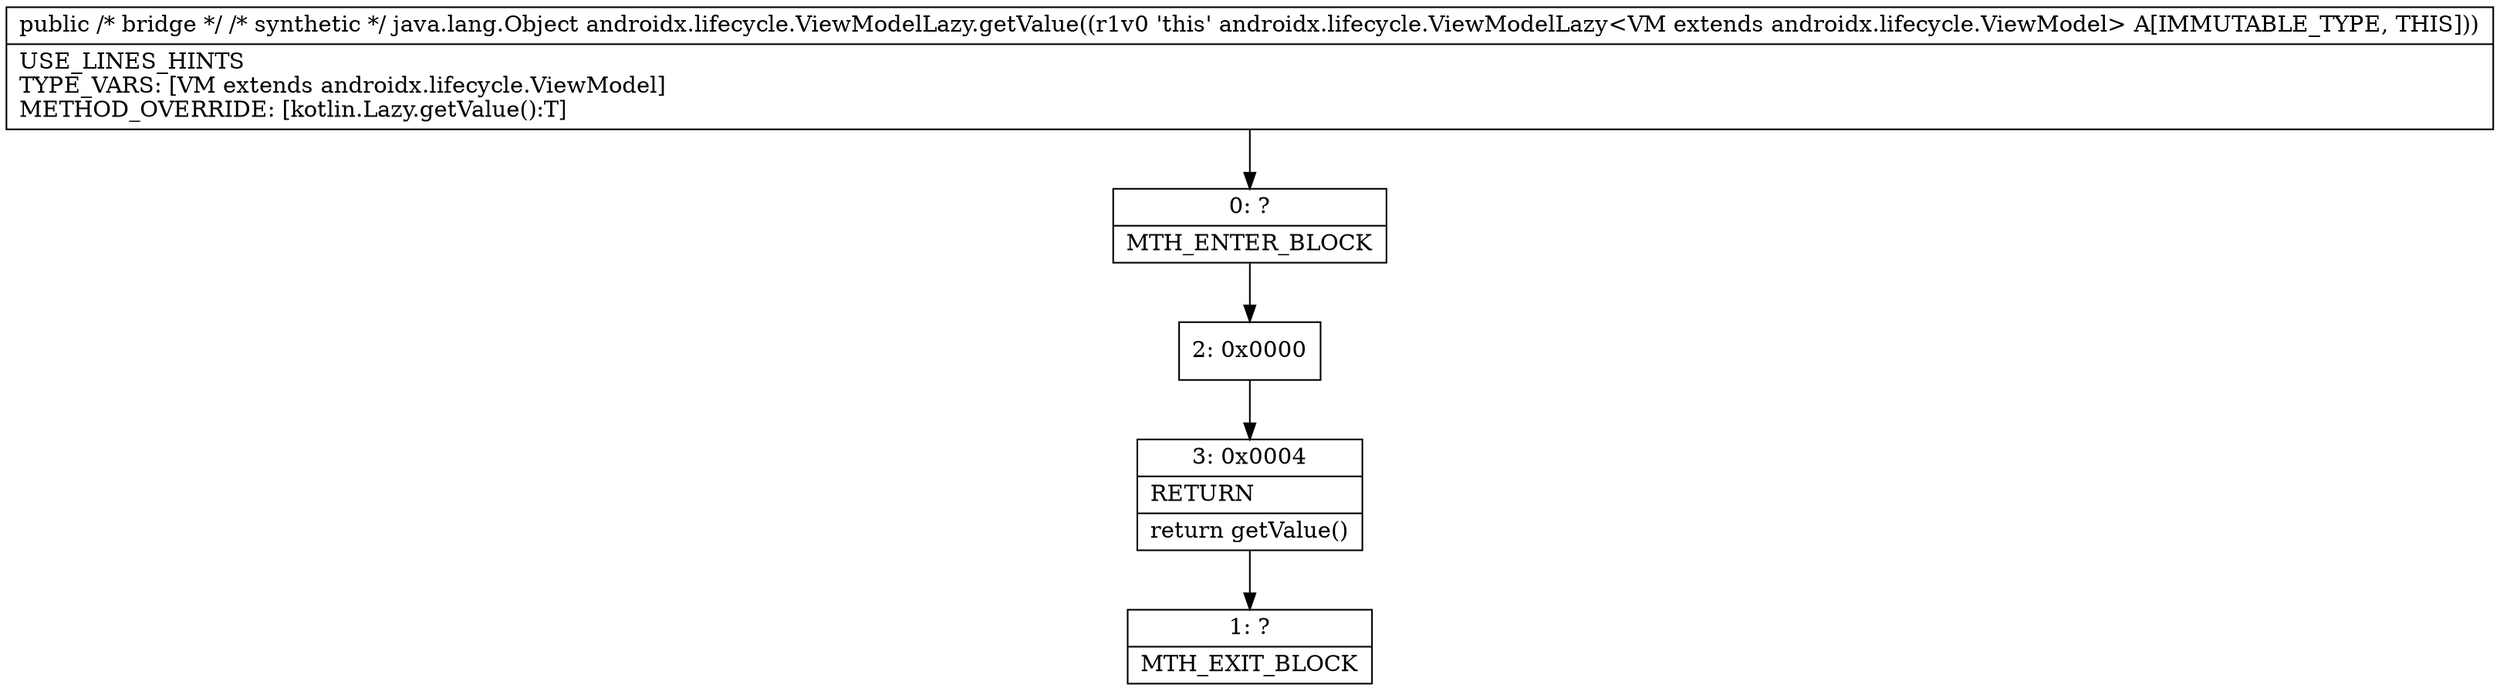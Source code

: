 digraph "CFG forandroidx.lifecycle.ViewModelLazy.getValue()Ljava\/lang\/Object;" {
Node_0 [shape=record,label="{0\:\ ?|MTH_ENTER_BLOCK\l}"];
Node_2 [shape=record,label="{2\:\ 0x0000}"];
Node_3 [shape=record,label="{3\:\ 0x0004|RETURN\l|return getValue()\l}"];
Node_1 [shape=record,label="{1\:\ ?|MTH_EXIT_BLOCK\l}"];
MethodNode[shape=record,label="{public \/* bridge *\/ \/* synthetic *\/ java.lang.Object androidx.lifecycle.ViewModelLazy.getValue((r1v0 'this' androidx.lifecycle.ViewModelLazy\<VM extends androidx.lifecycle.ViewModel\> A[IMMUTABLE_TYPE, THIS]))  | USE_LINES_HINTS\lTYPE_VARS: [VM extends androidx.lifecycle.ViewModel]\lMETHOD_OVERRIDE: [kotlin.Lazy.getValue():T]\l}"];
MethodNode -> Node_0;Node_0 -> Node_2;
Node_2 -> Node_3;
Node_3 -> Node_1;
}

